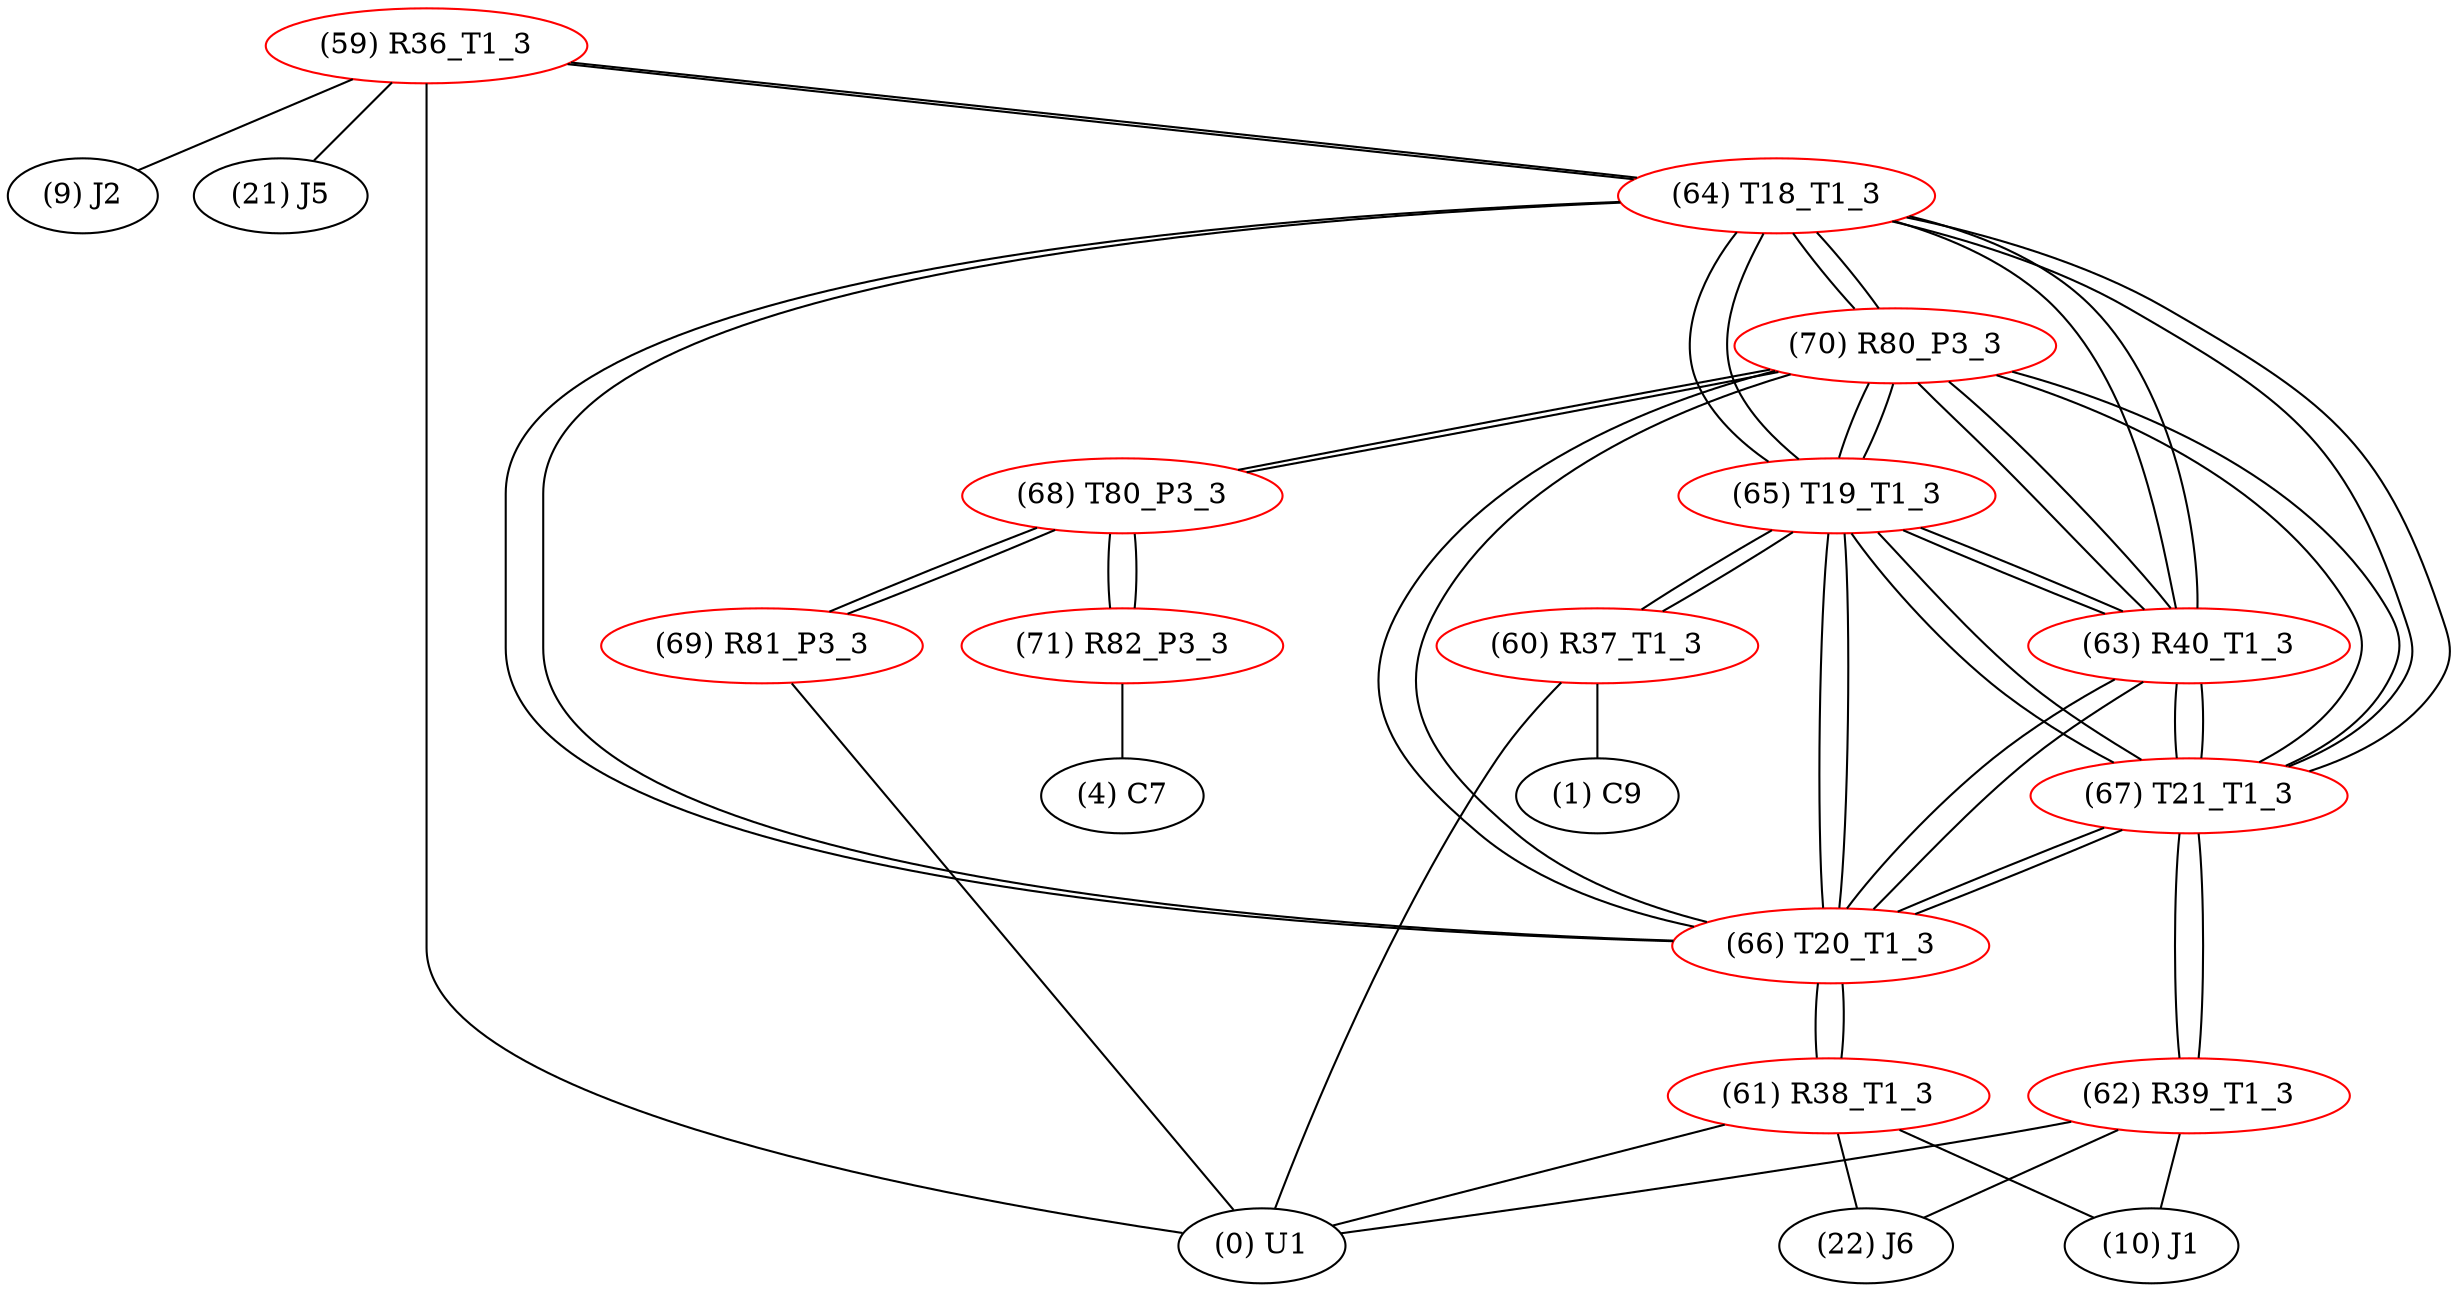 graph {
	59 [label="(59) R36_T1_3" color=red]
	9 [label="(9) J2"]
	21 [label="(21) J5"]
	0 [label="(0) U1"]
	64 [label="(64) T18_T1_3"]
	60 [label="(60) R37_T1_3" color=red]
	1 [label="(1) C9"]
	0 [label="(0) U1"]
	65 [label="(65) T19_T1_3"]
	61 [label="(61) R38_T1_3" color=red]
	22 [label="(22) J6"]
	0 [label="(0) U1"]
	10 [label="(10) J1"]
	66 [label="(66) T20_T1_3"]
	62 [label="(62) R39_T1_3" color=red]
	10 [label="(10) J1"]
	22 [label="(22) J6"]
	0 [label="(0) U1"]
	67 [label="(67) T21_T1_3"]
	63 [label="(63) R40_T1_3" color=red]
	70 [label="(70) R80_P3_3"]
	64 [label="(64) T18_T1_3"]
	67 [label="(67) T21_T1_3"]
	66 [label="(66) T20_T1_3"]
	65 [label="(65) T19_T1_3"]
	64 [label="(64) T18_T1_3" color=red]
	66 [label="(66) T20_T1_3"]
	65 [label="(65) T19_T1_3"]
	67 [label="(67) T21_T1_3"]
	59 [label="(59) R36_T1_3"]
	70 [label="(70) R80_P3_3"]
	63 [label="(63) R40_T1_3"]
	65 [label="(65) T19_T1_3" color=red]
	66 [label="(66) T20_T1_3"]
	64 [label="(64) T18_T1_3"]
	67 [label="(67) T21_T1_3"]
	60 [label="(60) R37_T1_3"]
	70 [label="(70) R80_P3_3"]
	63 [label="(63) R40_T1_3"]
	66 [label="(66) T20_T1_3" color=red]
	65 [label="(65) T19_T1_3"]
	64 [label="(64) T18_T1_3"]
	67 [label="(67) T21_T1_3"]
	61 [label="(61) R38_T1_3"]
	70 [label="(70) R80_P3_3"]
	63 [label="(63) R40_T1_3"]
	67 [label="(67) T21_T1_3" color=red]
	66 [label="(66) T20_T1_3"]
	65 [label="(65) T19_T1_3"]
	64 [label="(64) T18_T1_3"]
	62 [label="(62) R39_T1_3"]
	70 [label="(70) R80_P3_3"]
	63 [label="(63) R40_T1_3"]
	68 [label="(68) T80_P3_3" color=red]
	69 [label="(69) R81_P3_3"]
	71 [label="(71) R82_P3_3"]
	70 [label="(70) R80_P3_3"]
	69 [label="(69) R81_P3_3" color=red]
	0 [label="(0) U1"]
	68 [label="(68) T80_P3_3"]
	70 [label="(70) R80_P3_3" color=red]
	64 [label="(64) T18_T1_3"]
	67 [label="(67) T21_T1_3"]
	66 [label="(66) T20_T1_3"]
	65 [label="(65) T19_T1_3"]
	63 [label="(63) R40_T1_3"]
	68 [label="(68) T80_P3_3"]
	71 [label="(71) R82_P3_3" color=red]
	4 [label="(4) C7"]
	68 [label="(68) T80_P3_3"]
	59 -- 9
	59 -- 21
	59 -- 0
	59 -- 64
	60 -- 1
	60 -- 0
	60 -- 65
	61 -- 22
	61 -- 0
	61 -- 10
	61 -- 66
	62 -- 10
	62 -- 22
	62 -- 0
	62 -- 67
	63 -- 70
	63 -- 64
	63 -- 67
	63 -- 66
	63 -- 65
	64 -- 66
	64 -- 65
	64 -- 67
	64 -- 59
	64 -- 70
	64 -- 63
	65 -- 66
	65 -- 64
	65 -- 67
	65 -- 60
	65 -- 70
	65 -- 63
	66 -- 65
	66 -- 64
	66 -- 67
	66 -- 61
	66 -- 70
	66 -- 63
	67 -- 66
	67 -- 65
	67 -- 64
	67 -- 62
	67 -- 70
	67 -- 63
	68 -- 69
	68 -- 71
	68 -- 70
	69 -- 0
	69 -- 68
	70 -- 64
	70 -- 67
	70 -- 66
	70 -- 65
	70 -- 63
	70 -- 68
	71 -- 4
	71 -- 68
}